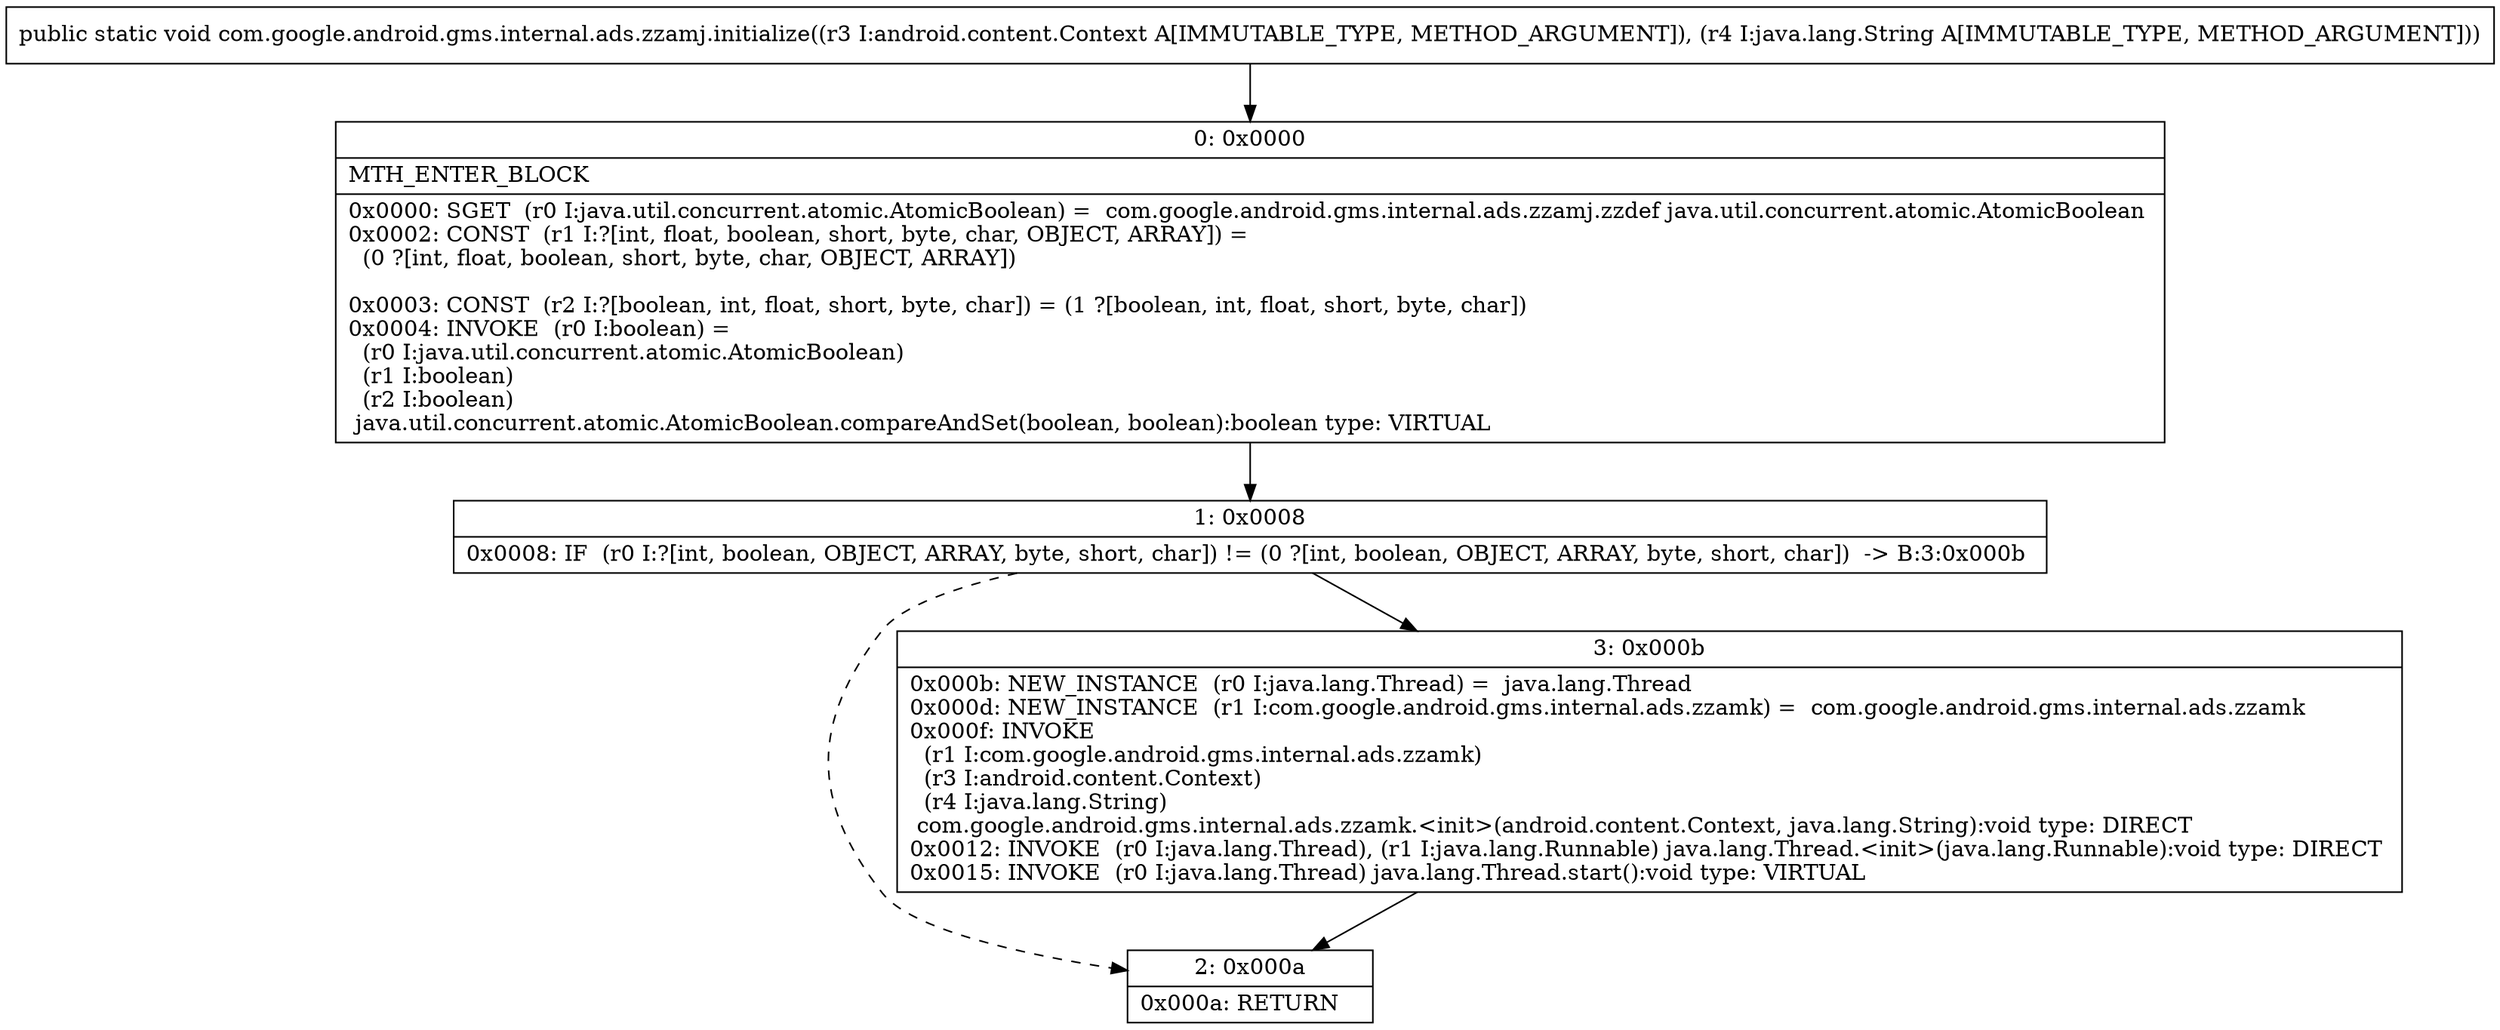 digraph "CFG forcom.google.android.gms.internal.ads.zzamj.initialize(Landroid\/content\/Context;Ljava\/lang\/String;)V" {
Node_0 [shape=record,label="{0\:\ 0x0000|MTH_ENTER_BLOCK\l|0x0000: SGET  (r0 I:java.util.concurrent.atomic.AtomicBoolean) =  com.google.android.gms.internal.ads.zzamj.zzdef java.util.concurrent.atomic.AtomicBoolean \l0x0002: CONST  (r1 I:?[int, float, boolean, short, byte, char, OBJECT, ARRAY]) = \l  (0 ?[int, float, boolean, short, byte, char, OBJECT, ARRAY])\l \l0x0003: CONST  (r2 I:?[boolean, int, float, short, byte, char]) = (1 ?[boolean, int, float, short, byte, char]) \l0x0004: INVOKE  (r0 I:boolean) = \l  (r0 I:java.util.concurrent.atomic.AtomicBoolean)\l  (r1 I:boolean)\l  (r2 I:boolean)\l java.util.concurrent.atomic.AtomicBoolean.compareAndSet(boolean, boolean):boolean type: VIRTUAL \l}"];
Node_1 [shape=record,label="{1\:\ 0x0008|0x0008: IF  (r0 I:?[int, boolean, OBJECT, ARRAY, byte, short, char]) != (0 ?[int, boolean, OBJECT, ARRAY, byte, short, char])  \-\> B:3:0x000b \l}"];
Node_2 [shape=record,label="{2\:\ 0x000a|0x000a: RETURN   \l}"];
Node_3 [shape=record,label="{3\:\ 0x000b|0x000b: NEW_INSTANCE  (r0 I:java.lang.Thread) =  java.lang.Thread \l0x000d: NEW_INSTANCE  (r1 I:com.google.android.gms.internal.ads.zzamk) =  com.google.android.gms.internal.ads.zzamk \l0x000f: INVOKE  \l  (r1 I:com.google.android.gms.internal.ads.zzamk)\l  (r3 I:android.content.Context)\l  (r4 I:java.lang.String)\l com.google.android.gms.internal.ads.zzamk.\<init\>(android.content.Context, java.lang.String):void type: DIRECT \l0x0012: INVOKE  (r0 I:java.lang.Thread), (r1 I:java.lang.Runnable) java.lang.Thread.\<init\>(java.lang.Runnable):void type: DIRECT \l0x0015: INVOKE  (r0 I:java.lang.Thread) java.lang.Thread.start():void type: VIRTUAL \l}"];
MethodNode[shape=record,label="{public static void com.google.android.gms.internal.ads.zzamj.initialize((r3 I:android.content.Context A[IMMUTABLE_TYPE, METHOD_ARGUMENT]), (r4 I:java.lang.String A[IMMUTABLE_TYPE, METHOD_ARGUMENT])) }"];
MethodNode -> Node_0;
Node_0 -> Node_1;
Node_1 -> Node_2[style=dashed];
Node_1 -> Node_3;
Node_3 -> Node_2;
}

